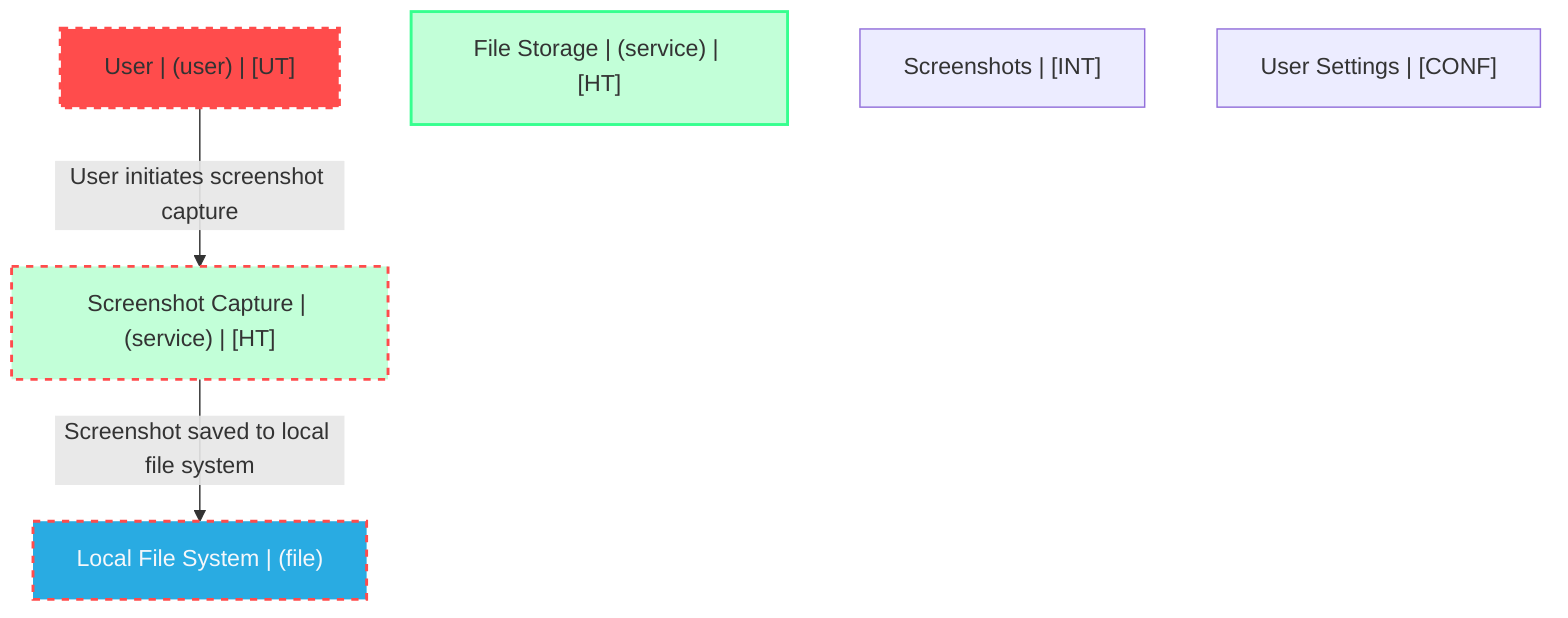 graph TB
  node_01F8M8K0J4N5FJ0K8F7D3D6E5G["User | (user) | [UT]"]:::untrusted
  node_01F8M8K0J4N5FJ0K8F7D3D6E5D["Screenshot Capture | (service) | [HT]"]:::highTrust
  node_01F8M8K0J4N5FJ0K8F7D3D6E5E["File Storage | (service) | [HT]"]:::highTrust
  node_01F8M8K0J4N5FJ0K8F7D3D6E5F["Local File System | (file)"]:::dataStore
  node_01F8M8K0J4N5FJ0K8F7D3D6E5B["Screenshots | [INT]"]:::dataAsset,internal
  node_01F8M8K0J4N5FJ0K8F7D3D6E5C["User Settings | [CONF]"]:::dataAsset,confidential

  node_01F8M8K0J4N5FJ0K8F7D3D6E5G -->|User initiates screenshot capture| node_01F8M8K0J4N5FJ0K8F7D3D6E5D:::unencryptedFlow
  node_01F8M8K0J4N5FJ0K8F7D3D6E5D -->|Screenshot saved to local file system| node_01F8M8K0J4N5FJ0K8F7D3D6E5F:::unencryptedFlow

  classDef externalEntity fill:#FF4C4C,stroke:#FF4C4C,stroke-width:2px,color:#F5F7FA
  classDef process fill:#36FF8F,stroke:#36FF8F,stroke-width:2px,color:#0B0D17
  classDef dataStore fill:#29ABE2,stroke:#29ABE2,stroke-width:2px,color:#F5F7FA
  classDef dataAsset fill:#A259FF,stroke:#c3a4ff,stroke-width:2px,color:#F5F7FA
  classDef untrusted fill:#FF4C4C,stroke:#FF4C4C,stroke-width:3px,stroke-dasharray:5 5
  classDef lowTrust fill:#f77c63,stroke:#f77c63,stroke-width:2px,stroke-dasharray:3 3
  classDef mediumTrust fill:#FFD300,stroke:#FFD300,stroke-width:2px
  classDef highTrust fill:#C2FFD8,stroke:#36FF8F,stroke-width:2px
  classDef veryHighTrust fill:#36FF8F,stroke:#36FF8F,stroke-width:3px
  classDef public fill:#C2FFD8,stroke:#36FF8F,stroke-width:1px
  classDef internal fill:#FFF2B3,stroke:#FFD300,stroke-width:1px
  classDef confidential fill:#FFB3B3,stroke:#FF4C4C,stroke-width:2px
  classDef restricted fill:#FF4C4C,stroke:#FF4C4C,stroke-width:3px
  classDef pii fill:#ffa1ad,stroke:#A259FF,stroke-width:2px
  classDef pci fill:#FF4C4C,stroke:#FF4C4C,stroke-width:3px
  classDef phi fill:#ffa1ad,stroke:#A259FF,stroke-width:3px
  classDef encryptedFlow stroke:#36FF8F,stroke-width:2px
  classDef unencryptedFlow stroke:#FF4C4C,stroke-width:2px,stroke-dasharray:5 5
  classDef authenticatedFlow stroke:#29ABE2,stroke-width:2px
  classDef trustBoundary fill:transparent,stroke:#2E3440,stroke-width:3px,stroke-dasharray:10 5